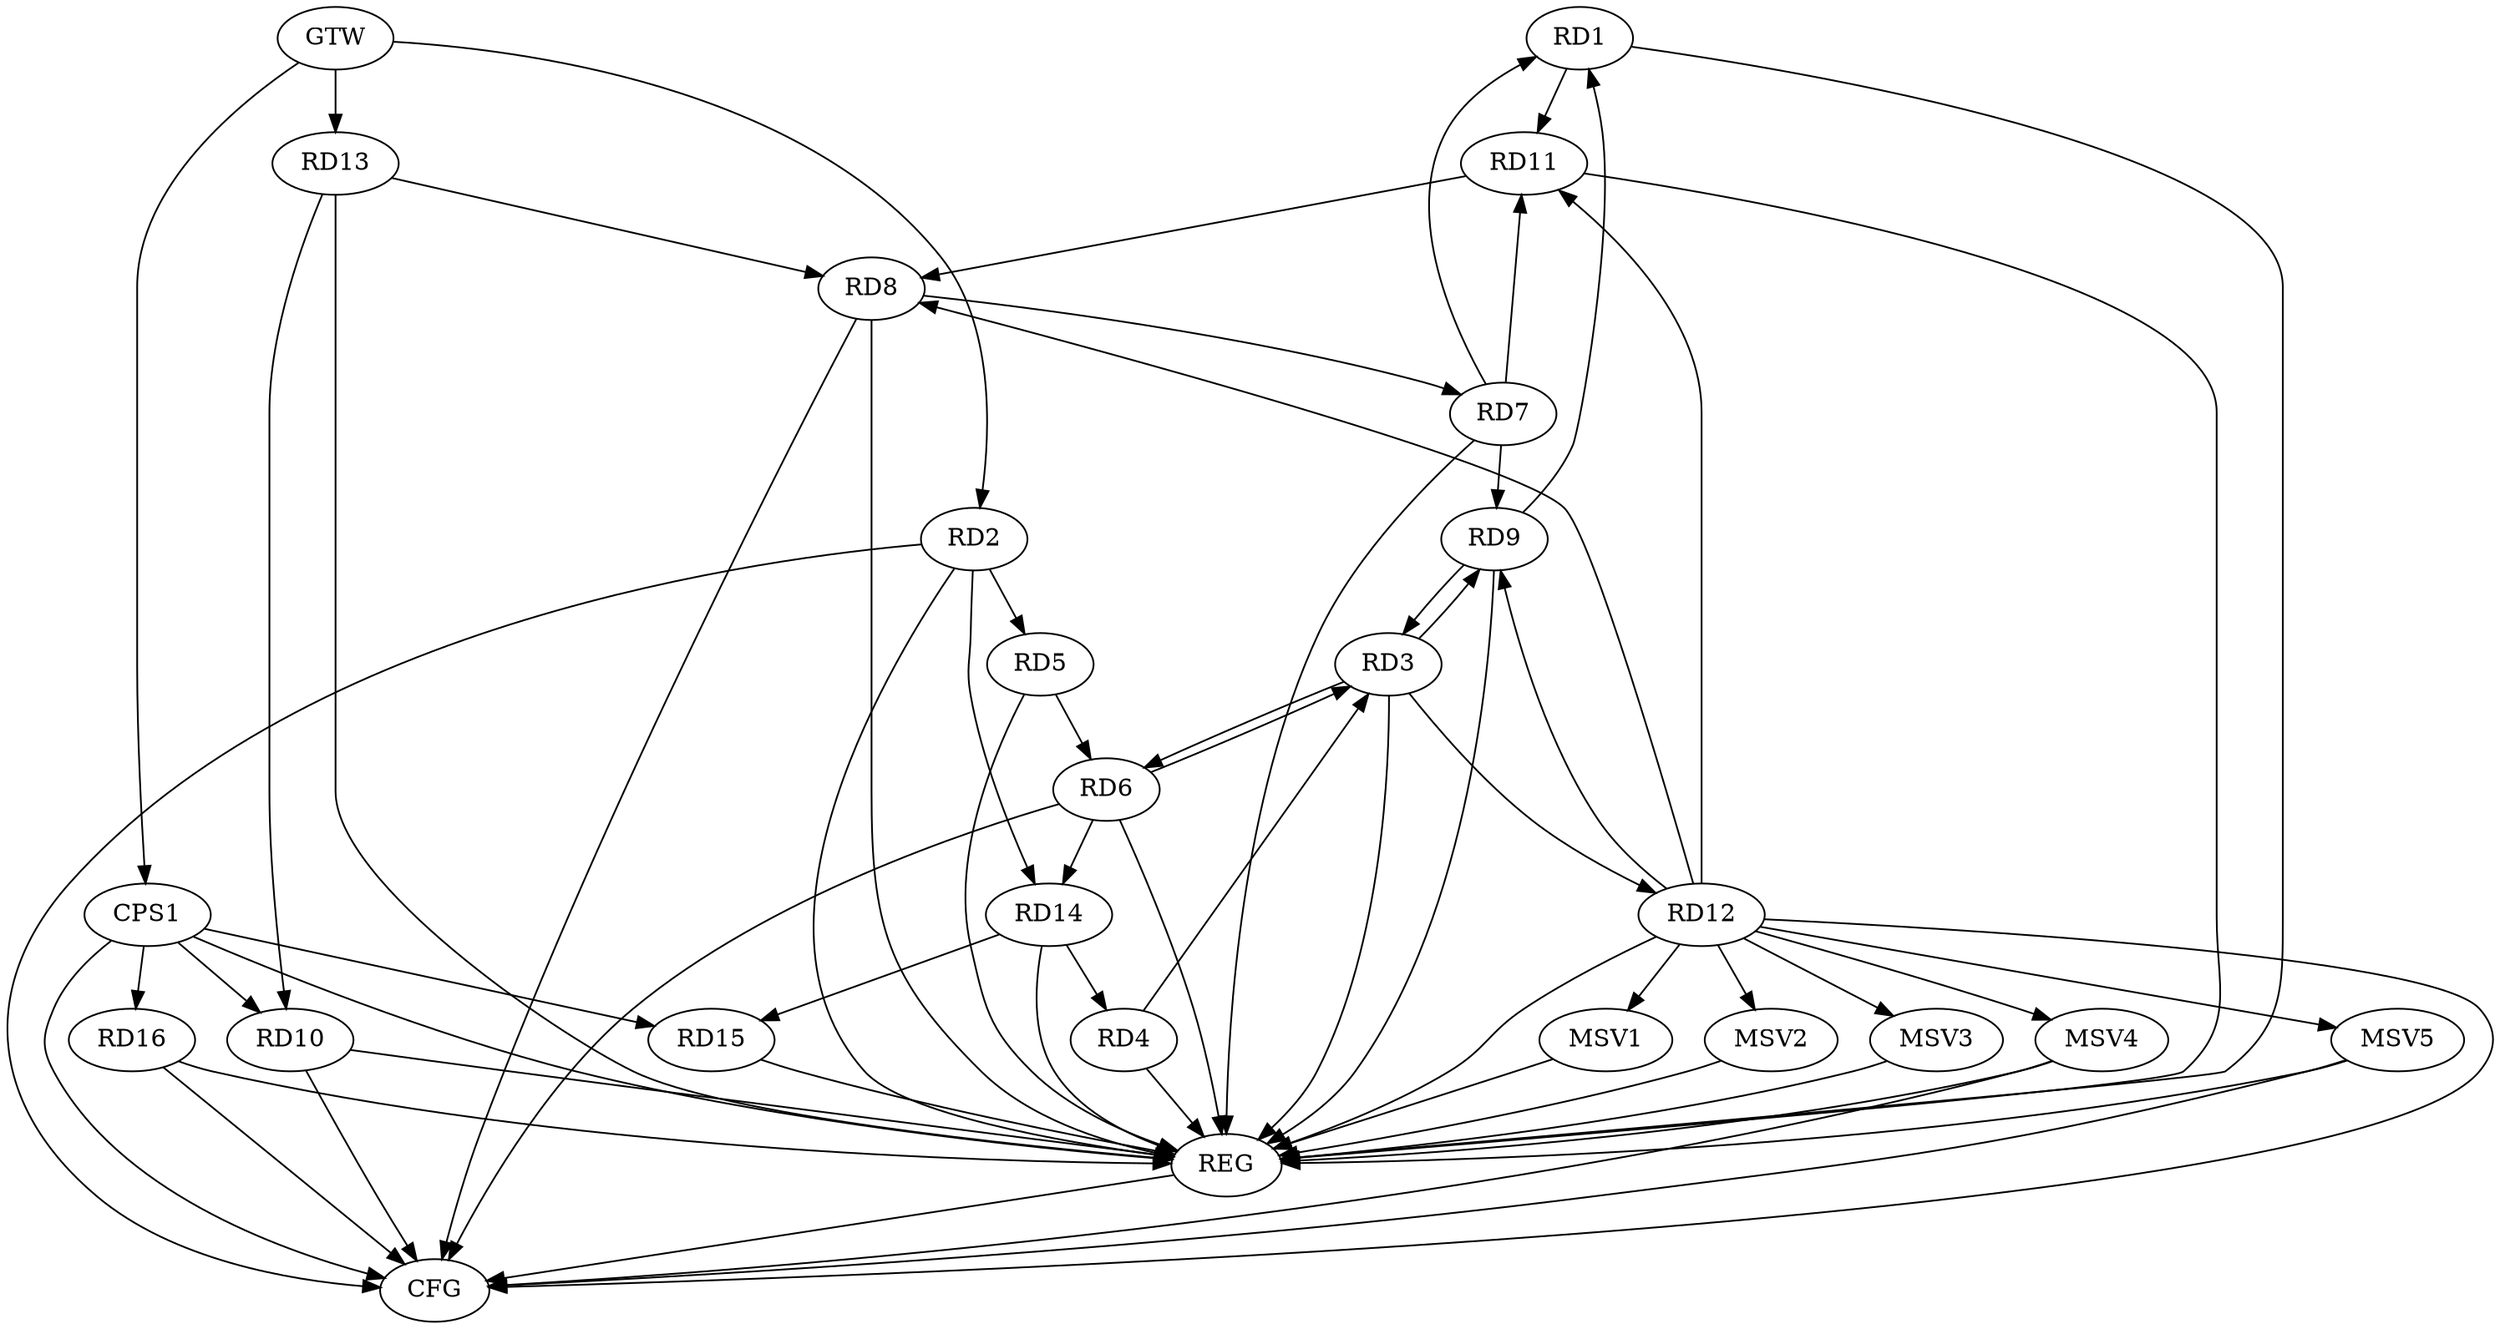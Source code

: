 strict digraph G {
  RD1 [ label="RD1" ];
  RD2 [ label="RD2" ];
  RD3 [ label="RD3" ];
  RD4 [ label="RD4" ];
  RD5 [ label="RD5" ];
  RD6 [ label="RD6" ];
  RD7 [ label="RD7" ];
  RD8 [ label="RD8" ];
  RD9 [ label="RD9" ];
  RD10 [ label="RD10" ];
  RD11 [ label="RD11" ];
  RD12 [ label="RD12" ];
  RD13 [ label="RD13" ];
  RD14 [ label="RD14" ];
  RD15 [ label="RD15" ];
  RD16 [ label="RD16" ];
  CPS1 [ label="CPS1" ];
  GTW [ label="GTW" ];
  REG [ label="REG" ];
  CFG [ label="CFG" ];
  MSV1 [ label="MSV1" ];
  MSV2 [ label="MSV2" ];
  MSV3 [ label="MSV3" ];
  MSV4 [ label="MSV4" ];
  MSV5 [ label="MSV5" ];
  RD7 -> RD1;
  RD9 -> RD1;
  RD1 -> RD11;
  RD2 -> RD5;
  RD2 -> RD14;
  RD4 -> RD3;
  RD3 -> RD6;
  RD6 -> RD3;
  RD3 -> RD9;
  RD9 -> RD3;
  RD3 -> RD12;
  RD14 -> RD4;
  RD5 -> RD6;
  RD6 -> RD14;
  RD8 -> RD7;
  RD7 -> RD9;
  RD7 -> RD11;
  RD11 -> RD8;
  RD12 -> RD8;
  RD13 -> RD8;
  RD12 -> RD9;
  RD13 -> RD10;
  RD12 -> RD11;
  RD14 -> RD15;
  CPS1 -> RD10;
  CPS1 -> RD15;
  CPS1 -> RD16;
  GTW -> RD2;
  GTW -> RD13;
  GTW -> CPS1;
  RD1 -> REG;
  RD2 -> REG;
  RD3 -> REG;
  RD4 -> REG;
  RD5 -> REG;
  RD6 -> REG;
  RD7 -> REG;
  RD8 -> REG;
  RD9 -> REG;
  RD10 -> REG;
  RD11 -> REG;
  RD12 -> REG;
  RD13 -> REG;
  RD14 -> REG;
  RD15 -> REG;
  RD16 -> REG;
  CPS1 -> REG;
  RD10 -> CFG;
  RD8 -> CFG;
  CPS1 -> CFG;
  RD12 -> CFG;
  RD16 -> CFG;
  RD6 -> CFG;
  RD2 -> CFG;
  REG -> CFG;
  RD12 -> MSV1;
  RD12 -> MSV2;
  RD12 -> MSV3;
  MSV1 -> REG;
  MSV2 -> REG;
  MSV3 -> REG;
  RD12 -> MSV4;
  RD12 -> MSV5;
  MSV4 -> REG;
  MSV4 -> CFG;
  MSV5 -> REG;
  MSV5 -> CFG;
}
